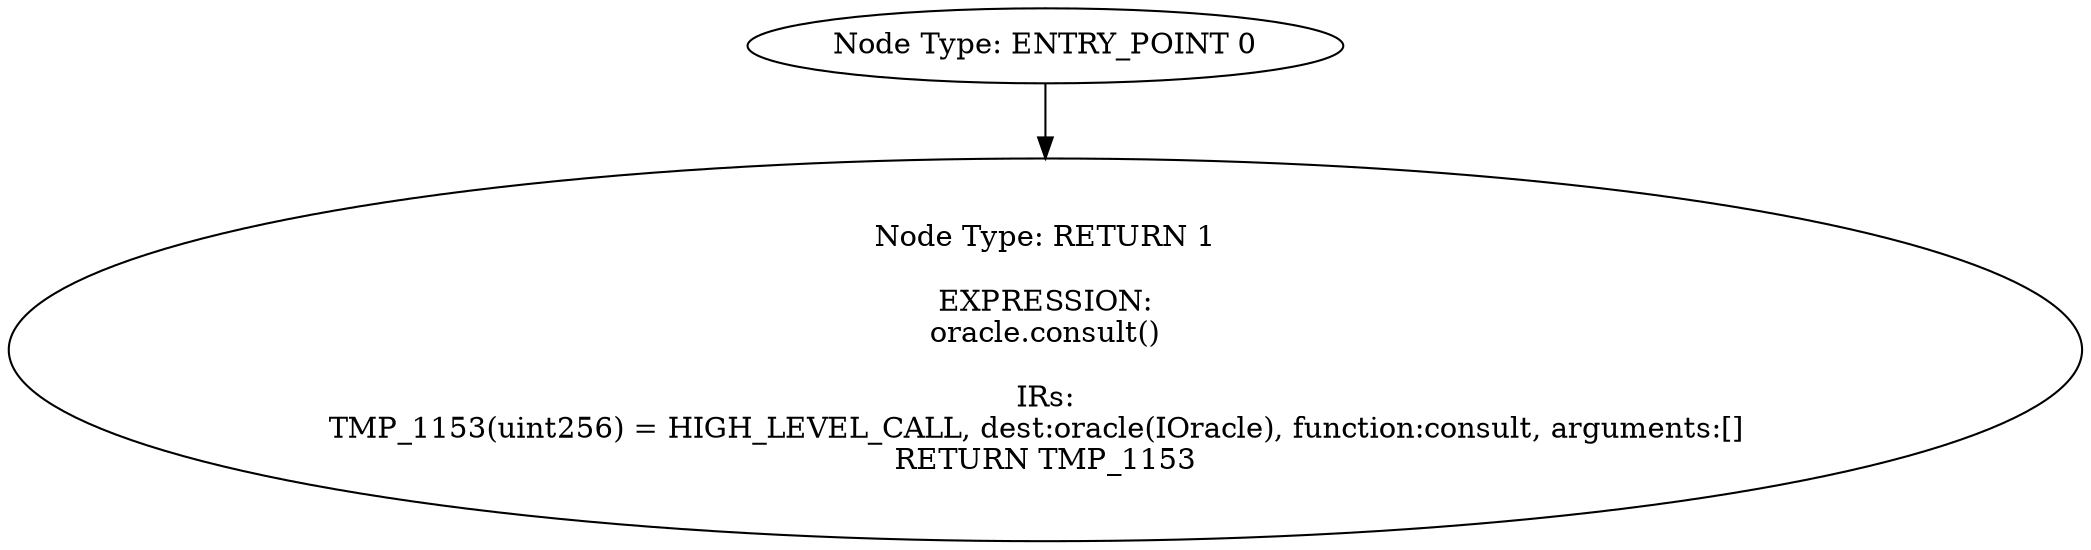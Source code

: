 digraph{
0[label="Node Type: ENTRY_POINT 0
"];
0->1;
1[label="Node Type: RETURN 1

EXPRESSION:
oracle.consult()

IRs:
TMP_1153(uint256) = HIGH_LEVEL_CALL, dest:oracle(IOracle), function:consult, arguments:[]  
RETURN TMP_1153"];
}
